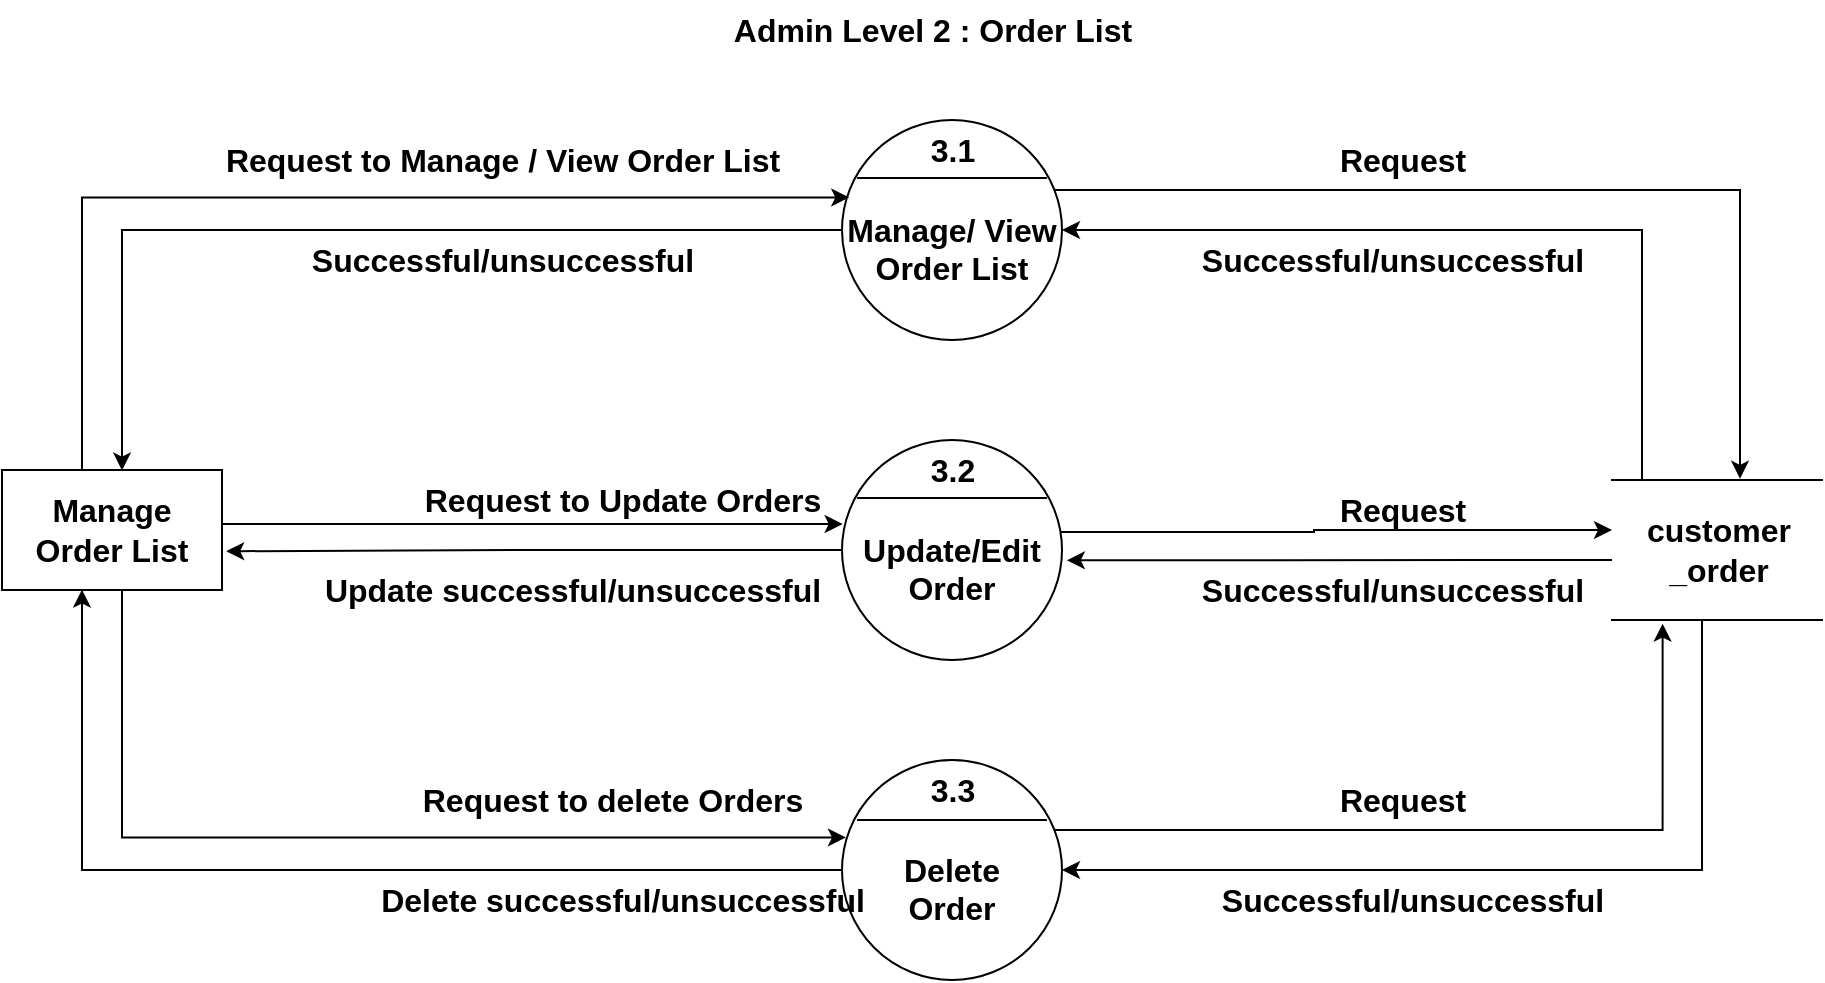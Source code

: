 <mxfile version="20.1.2" type="device"><diagram id="vYa11gg2nDC6DcPnt15G" name="Page-1"><mxGraphModel dx="2076" dy="124" grid="1" gridSize="10" guides="1" tooltips="1" connect="1" arrows="1" fold="1" page="1" pageScale="1" pageWidth="1100" pageHeight="850" math="0" shadow="0"><root><mxCell id="0"/><mxCell id="1" parent="0"/><mxCell id="HEPLfo2_U_q-AabHbAsl-4" style="edgeStyle=orthogonalEdgeStyle;rounded=0;orthogonalLoop=1;jettySize=auto;html=1;fontSize=16;entryX=0.539;entryY=0.005;entryDx=0;entryDy=0;entryPerimeter=0;" parent="1" source="HEPLfo2_U_q-AabHbAsl-6" target="HEPLfo2_U_q-AabHbAsl-45" edge="1"><mxGeometry relative="1" as="geometry"><Array as="points"><mxPoint x="155" y="1115"/><mxPoint x="155" y="1235"/></Array><mxPoint x="155" y="1235" as="targetPoint"/></mxGeometry></mxCell><mxCell id="HEPLfo2_U_q-AabHbAsl-5" style="edgeStyle=orthogonalEdgeStyle;rounded=0;orthogonalLoop=1;jettySize=auto;html=1;entryX=0.607;entryY=-0.008;entryDx=0;entryDy=0;fontSize=16;entryPerimeter=0;" parent="1" source="HEPLfo2_U_q-AabHbAsl-6" target="HEPLfo2_U_q-AabHbAsl-13" edge="1"><mxGeometry relative="1" as="geometry"><Array as="points"><mxPoint x="964" y="1095"/><mxPoint x="964" y="1239"/></Array></mxGeometry></mxCell><mxCell id="HEPLfo2_U_q-AabHbAsl-6" value="&lt;b&gt;&lt;br&gt;Manage/ View&lt;br&gt;Order List&lt;/b&gt;&lt;b&gt;&lt;br&gt;&lt;/b&gt;" style="ellipse;whiteSpace=wrap;html=1;aspect=fixed;fontSize=16;" parent="1" vertex="1"><mxGeometry x="515" y="1060" width="110" height="110" as="geometry"/></mxCell><mxCell id="HEPLfo2_U_q-AabHbAsl-7" style="edgeStyle=orthogonalEdgeStyle;rounded=0;orthogonalLoop=1;jettySize=auto;html=1;fontSize=16;entryX=1.019;entryY=0.677;entryDx=0;entryDy=0;entryPerimeter=0;" parent="1" source="HEPLfo2_U_q-AabHbAsl-8" target="HEPLfo2_U_q-AabHbAsl-45" edge="1"><mxGeometry relative="1" as="geometry"><mxPoint x="210" y="1275" as="targetPoint"/></mxGeometry></mxCell><mxCell id="HEPLfo2_U_q-AabHbAsl-8" value="&lt;b&gt;&lt;br&gt;Update/Edit&lt;br&gt;Order&lt;br&gt;&lt;/b&gt;" style="ellipse;whiteSpace=wrap;html=1;aspect=fixed;fontSize=16;" parent="1" vertex="1"><mxGeometry x="515" y="1220" width="110" height="110" as="geometry"/></mxCell><mxCell id="HEPLfo2_U_q-AabHbAsl-9" style="edgeStyle=orthogonalEdgeStyle;rounded=0;orthogonalLoop=1;jettySize=auto;html=1;entryX=1;entryY=0.5;entryDx=0;entryDy=0;fontSize=16;" parent="1" source="HEPLfo2_U_q-AabHbAsl-13" target="HEPLfo2_U_q-AabHbAsl-6" edge="1"><mxGeometry relative="1" as="geometry"><Array as="points"><mxPoint x="915" y="1115"/></Array></mxGeometry></mxCell><mxCell id="HEPLfo2_U_q-AabHbAsl-11" style="edgeStyle=orthogonalEdgeStyle;rounded=0;orthogonalLoop=1;jettySize=auto;html=1;entryX=1;entryY=0.5;entryDx=0;entryDy=0;fontSize=16;" parent="1" source="HEPLfo2_U_q-AabHbAsl-13" target="HEPLfo2_U_q-AabHbAsl-16" edge="1"><mxGeometry relative="1" as="geometry"><Array as="points"><mxPoint x="945" y="1435"/></Array></mxGeometry></mxCell><mxCell id="HEPLfo2_U_q-AabHbAsl-13" value="&lt;b&gt;customer&lt;br&gt;_order&lt;/b&gt;&lt;b&gt;&lt;br&gt;&lt;/b&gt;" style="html=1;dashed=0;whitespace=wrap;shape=partialRectangle;right=0;left=0;fontSize=16;" parent="1" vertex="1"><mxGeometry x="900" y="1240" width="105" height="70" as="geometry"/></mxCell><mxCell id="HEPLfo2_U_q-AabHbAsl-14" style="edgeStyle=orthogonalEdgeStyle;rounded=0;orthogonalLoop=1;jettySize=auto;html=1;fontSize=16;entryX=0.367;entryY=0.997;entryDx=0;entryDy=0;entryPerimeter=0;" parent="1" source="HEPLfo2_U_q-AabHbAsl-16" target="HEPLfo2_U_q-AabHbAsl-45" edge="1"><mxGeometry relative="1" as="geometry"><Array as="points"><mxPoint x="135" y="1435"/><mxPoint x="135" y="1295"/></Array><mxPoint x="135" y="1295" as="targetPoint"/></mxGeometry></mxCell><mxCell id="HEPLfo2_U_q-AabHbAsl-15" style="edgeStyle=orthogonalEdgeStyle;rounded=0;orthogonalLoop=1;jettySize=auto;html=1;fontSize=16;entryX=0.241;entryY=1.026;entryDx=0;entryDy=0;entryPerimeter=0;" parent="1" source="HEPLfo2_U_q-AabHbAsl-16" target="HEPLfo2_U_q-AabHbAsl-13" edge="1"><mxGeometry relative="1" as="geometry"><Array as="points"><mxPoint x="925" y="1415"/></Array><mxPoint x="925" y="1315" as="targetPoint"/></mxGeometry></mxCell><mxCell id="HEPLfo2_U_q-AabHbAsl-16" value="&lt;b&gt;&lt;br&gt;Delete&lt;br&gt;Order&lt;br&gt;&lt;/b&gt;" style="ellipse;whiteSpace=wrap;html=1;aspect=fixed;fontSize=16;" parent="1" vertex="1"><mxGeometry x="515" y="1380.0" width="110" height="110" as="geometry"/></mxCell><mxCell id="HEPLfo2_U_q-AabHbAsl-20" value="&lt;b&gt;Successful/unsuccessful&lt;/b&gt;" style="text;html=1;align=center;verticalAlign=middle;resizable=0;points=[];autosize=1;strokeColor=none;fillColor=none;fontSize=16;" parent="1" vertex="1"><mxGeometry x="685" y="1280.0" width="210" height="30" as="geometry"/></mxCell><mxCell id="HEPLfo2_U_q-AabHbAsl-22" value="&lt;b&gt;Request to Manage / View Order List&lt;/b&gt;" style="text;html=1;align=center;verticalAlign=middle;resizable=0;points=[];autosize=1;strokeColor=none;fillColor=none;fontSize=16;" parent="1" vertex="1"><mxGeometry x="195" y="1065" width="300" height="30" as="geometry"/></mxCell><mxCell id="HEPLfo2_U_q-AabHbAsl-23" value="&lt;b&gt;Request to delete Orders&lt;/b&gt;" style="text;html=1;align=center;verticalAlign=middle;resizable=0;points=[];autosize=1;strokeColor=none;fillColor=none;fontSize=16;" parent="1" vertex="1"><mxGeometry x="295" y="1385.0" width="210" height="30" as="geometry"/></mxCell><mxCell id="HEPLfo2_U_q-AabHbAsl-24" value="&lt;b&gt;Successful/unsuccessful&lt;/b&gt;" style="text;html=1;align=center;verticalAlign=middle;resizable=0;points=[];autosize=1;strokeColor=none;fillColor=none;fontSize=16;" parent="1" vertex="1"><mxGeometry x="240" y="1115" width="210" height="30" as="geometry"/></mxCell><mxCell id="HEPLfo2_U_q-AabHbAsl-26" value="&lt;b&gt;Request to Update Orders&lt;/b&gt;" style="text;html=1;align=center;verticalAlign=middle;resizable=0;points=[];autosize=1;strokeColor=none;fillColor=none;fontSize=16;" parent="1" vertex="1"><mxGeometry x="295" y="1235" width="220" height="30" as="geometry"/></mxCell><mxCell id="HEPLfo2_U_q-AabHbAsl-30" value="" style="endArrow=none;html=1;rounded=0;exitX=0.073;exitY=0.264;exitDx=0;exitDy=0;exitPerimeter=0;entryX=0.936;entryY=0.264;entryDx=0;entryDy=0;entryPerimeter=0;" parent="1" edge="1"><mxGeometry width="50" height="50" relative="1" as="geometry"><mxPoint x="522.53" y="1089" as="sourcePoint"/><mxPoint x="617.46" y="1089" as="targetPoint"/></mxGeometry></mxCell><mxCell id="HEPLfo2_U_q-AabHbAsl-31" value="" style="endArrow=none;html=1;rounded=0;exitX=0.073;exitY=0.264;exitDx=0;exitDy=0;exitPerimeter=0;entryX=0.936;entryY=0.264;entryDx=0;entryDy=0;entryPerimeter=0;" parent="1" edge="1"><mxGeometry width="50" height="50" relative="1" as="geometry"><mxPoint x="522.54" y="1249" as="sourcePoint"/><mxPoint x="617.47" y="1249" as="targetPoint"/></mxGeometry></mxCell><mxCell id="HEPLfo2_U_q-AabHbAsl-32" value="" style="endArrow=none;html=1;rounded=0;exitX=0.073;exitY=0.264;exitDx=0;exitDy=0;exitPerimeter=0;entryX=0.936;entryY=0.264;entryDx=0;entryDy=0;entryPerimeter=0;" parent="1" edge="1"><mxGeometry width="50" height="50" relative="1" as="geometry"><mxPoint x="522.53" y="1410" as="sourcePoint"/><mxPoint x="617.46" y="1410" as="targetPoint"/></mxGeometry></mxCell><mxCell id="HEPLfo2_U_q-AabHbAsl-34" value="&lt;span style=&quot;font-size: 16px;&quot;&gt;&lt;b&gt;3.1&lt;/b&gt;&lt;/span&gt;" style="text;html=1;align=center;verticalAlign=middle;resizable=0;points=[];autosize=1;strokeColor=none;fillColor=none;" parent="1" vertex="1"><mxGeometry x="545" y="1060" width="50" height="30" as="geometry"/></mxCell><mxCell id="HEPLfo2_U_q-AabHbAsl-35" value="&lt;span style=&quot;font-size: 16px;&quot;&gt;&lt;b&gt;3.2&lt;/b&gt;&lt;/span&gt;" style="text;html=1;align=center;verticalAlign=middle;resizable=0;points=[];autosize=1;strokeColor=none;fillColor=none;" parent="1" vertex="1"><mxGeometry x="545" y="1220" width="50" height="30" as="geometry"/></mxCell><mxCell id="HEPLfo2_U_q-AabHbAsl-36" value="&lt;span style=&quot;font-size: 16px;&quot;&gt;&lt;b&gt;3.3&lt;/b&gt;&lt;/span&gt;" style="text;html=1;align=center;verticalAlign=middle;resizable=0;points=[];autosize=1;strokeColor=none;fillColor=none;" parent="1" vertex="1"><mxGeometry x="545" y="1380.0" width="50" height="30" as="geometry"/></mxCell><mxCell id="HEPLfo2_U_q-AabHbAsl-38" style="edgeStyle=orthogonalEdgeStyle;rounded=0;orthogonalLoop=1;jettySize=auto;html=1;entryX=-0.006;entryY=0.393;entryDx=0;entryDy=0;entryPerimeter=0;fontSize=16;" parent="1" source="HEPLfo2_U_q-AabHbAsl-8" edge="1"><mxGeometry relative="1" as="geometry"><mxPoint x="679.575" y="1265.49" as="sourcePoint"/><mxPoint x="900" y="1265" as="targetPoint"/><Array as="points"><mxPoint x="751" y="1266"/></Array></mxGeometry></mxCell><mxCell id="HEPLfo2_U_q-AabHbAsl-39" style="edgeStyle=orthogonalEdgeStyle;rounded=0;orthogonalLoop=1;jettySize=auto;html=1;entryX=1.022;entryY=0.547;entryDx=0;entryDy=0;fontSize=16;entryPerimeter=0;" parent="1" target="HEPLfo2_U_q-AabHbAsl-8" edge="1"><mxGeometry relative="1" as="geometry"><mxPoint x="900" y="1280" as="sourcePoint"/><mxPoint x="680.0" y="1280" as="targetPoint"/><Array as="points"><mxPoint x="835" y="1280"/></Array></mxGeometry></mxCell><mxCell id="HEPLfo2_U_q-AabHbAsl-41" style="edgeStyle=orthogonalEdgeStyle;rounded=0;orthogonalLoop=1;jettySize=auto;html=1;entryX=0.033;entryY=0.352;entryDx=0;entryDy=0;entryPerimeter=0;fontSize=16;" parent="1" source="HEPLfo2_U_q-AabHbAsl-45" target="HEPLfo2_U_q-AabHbAsl-6" edge="1"><mxGeometry relative="1" as="geometry"><Array as="points"><mxPoint x="135" y="1099"/></Array></mxGeometry></mxCell><mxCell id="HEPLfo2_U_q-AabHbAsl-42" style="edgeStyle=orthogonalEdgeStyle;rounded=0;orthogonalLoop=1;jettySize=auto;html=1;entryX=0.003;entryY=0.382;entryDx=0;entryDy=0;entryPerimeter=0;fontSize=16;" parent="1" source="HEPLfo2_U_q-AabHbAsl-45" target="HEPLfo2_U_q-AabHbAsl-8" edge="1"><mxGeometry relative="1" as="geometry"><Array as="points"><mxPoint x="465" y="1262"/><mxPoint x="465" y="1262"/></Array></mxGeometry></mxCell><mxCell id="HEPLfo2_U_q-AabHbAsl-43" style="edgeStyle=orthogonalEdgeStyle;rounded=0;orthogonalLoop=1;jettySize=auto;html=1;entryX=0.018;entryY=0.352;entryDx=0;entryDy=0;entryPerimeter=0;fontSize=16;" parent="1" source="HEPLfo2_U_q-AabHbAsl-45" target="HEPLfo2_U_q-AabHbAsl-16" edge="1"><mxGeometry relative="1" as="geometry"><Array as="points"><mxPoint x="155" y="1419"/></Array></mxGeometry></mxCell><mxCell id="HEPLfo2_U_q-AabHbAsl-45" value="&lt;b&gt;Manage&lt;br&gt;Order List&lt;br&gt;&lt;/b&gt;" style="rounded=0;whiteSpace=wrap;html=1;fontSize=16;" parent="1" vertex="1"><mxGeometry x="95" y="1235" width="110" height="60" as="geometry"/></mxCell><mxCell id="HEPLfo2_U_q-AabHbAsl-47" value="&lt;b&gt;Request&lt;/b&gt;" style="text;html=1;align=center;verticalAlign=middle;resizable=0;points=[];autosize=1;strokeColor=none;fillColor=none;fontSize=16;" parent="1" vertex="1"><mxGeometry x="750" y="1065" width="90" height="30" as="geometry"/></mxCell><mxCell id="HEPLfo2_U_q-AabHbAsl-48" value="&lt;b&gt;Request&lt;/b&gt;" style="text;html=1;align=center;verticalAlign=middle;resizable=0;points=[];autosize=1;strokeColor=none;fillColor=none;fontSize=16;" parent="1" vertex="1"><mxGeometry x="750" y="1240" width="90" height="30" as="geometry"/></mxCell><mxCell id="HEPLfo2_U_q-AabHbAsl-49" value="&lt;b&gt;Request&lt;/b&gt;" style="text;html=1;align=center;verticalAlign=middle;resizable=0;points=[];autosize=1;strokeColor=none;fillColor=none;fontSize=16;" parent="1" vertex="1"><mxGeometry x="750" y="1385" width="90" height="30" as="geometry"/></mxCell><mxCell id="HEPLfo2_U_q-AabHbAsl-52" value="&lt;b&gt;Successful/unsuccessful&lt;/b&gt;" style="text;html=1;align=center;verticalAlign=middle;resizable=0;points=[];autosize=1;strokeColor=none;fillColor=none;fontSize=16;" parent="1" vertex="1"><mxGeometry x="695" y="1435" width="210" height="30" as="geometry"/></mxCell><mxCell id="HEPLfo2_U_q-AabHbAsl-53" value="&lt;b&gt;Successful/unsuccessful&lt;/b&gt;" style="text;html=1;align=center;verticalAlign=middle;resizable=0;points=[];autosize=1;strokeColor=none;fillColor=none;fontSize=16;" parent="1" vertex="1"><mxGeometry x="685" y="1115" width="210" height="30" as="geometry"/></mxCell><mxCell id="HEPLfo2_U_q-AabHbAsl-55" value="&lt;b&gt;Update successful/unsuccessful&lt;/b&gt;" style="text;html=1;align=center;verticalAlign=middle;resizable=0;points=[];autosize=1;strokeColor=none;fillColor=none;fontSize=16;" parent="1" vertex="1"><mxGeometry x="245" y="1280" width="270" height="30" as="geometry"/></mxCell><mxCell id="HEPLfo2_U_q-AabHbAsl-56" value="&lt;b&gt;Delete successful/unsuccessful&lt;/b&gt;" style="text;html=1;align=center;verticalAlign=middle;resizable=0;points=[];autosize=1;strokeColor=none;fillColor=none;fontSize=16;" parent="1" vertex="1"><mxGeometry x="270" y="1435" width="270" height="30" as="geometry"/></mxCell><mxCell id="fir30pFajMNoiIira8rc-2" value="&lt;b&gt;&lt;font style=&quot;font-size: 16px;&quot;&gt;Admin Level 2 : Order List&lt;/font&gt;&lt;/b&gt;" style="text;html=1;align=center;verticalAlign=middle;resizable=0;points=[];autosize=1;strokeColor=none;fillColor=none;" vertex="1" parent="1"><mxGeometry x="450" y="1000" width="220" height="30" as="geometry"/></mxCell></root></mxGraphModel></diagram></mxfile>